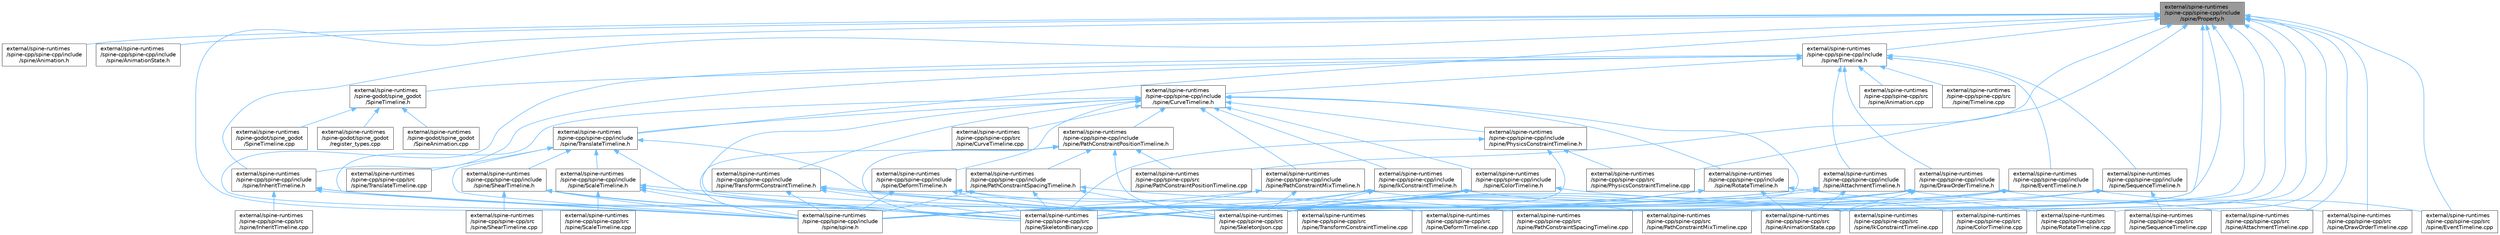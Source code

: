 digraph "external/spine-runtimes/spine-cpp/spine-cpp/include/spine/Property.h"
{
 // LATEX_PDF_SIZE
  bgcolor="transparent";
  edge [fontname=Helvetica,fontsize=10,labelfontname=Helvetica,labelfontsize=10];
  node [fontname=Helvetica,fontsize=10,shape=box,height=0.2,width=0.4];
  Node1 [id="Node000001",label="external/spine-runtimes\l/spine-cpp/spine-cpp/include\l/spine/Property.h",height=0.2,width=0.4,color="gray40", fillcolor="grey60", style="filled", fontcolor="black",tooltip=" "];
  Node1 -> Node2 [id="edge118_Node000001_Node000002",dir="back",color="steelblue1",style="solid",tooltip=" "];
  Node2 [id="Node000002",label="external/spine-runtimes\l/spine-cpp/spine-cpp/include\l/spine/Animation.h",height=0.2,width=0.4,color="grey40", fillcolor="white", style="filled",URL="$p_2spine-cpp_2include_2spine_2_animation_8h.html",tooltip=" "];
  Node1 -> Node3 [id="edge119_Node000001_Node000003",dir="back",color="steelblue1",style="solid",tooltip=" "];
  Node3 [id="Node000003",label="external/spine-runtimes\l/spine-cpp/spine-cpp/include\l/spine/AnimationState.h",height=0.2,width=0.4,color="grey40", fillcolor="white", style="filled",URL="$p_2spine-cpp_2include_2spine_2_animation_state_8h.html",tooltip=" "];
  Node1 -> Node4 [id="edge120_Node000001_Node000004",dir="back",color="steelblue1",style="solid",tooltip=" "];
  Node4 [id="Node000004",label="external/spine-runtimes\l/spine-cpp/spine-cpp/include\l/spine/InheritTimeline.h",height=0.2,width=0.4,color="grey40", fillcolor="white", style="filled",URL="$_inherit_timeline_8h.html",tooltip=" "];
  Node4 -> Node5 [id="edge121_Node000004_Node000005",dir="back",color="steelblue1",style="solid",tooltip=" "];
  Node5 [id="Node000005",label="external/spine-runtimes\l/spine-cpp/spine-cpp/include\l/spine/spine.h",height=0.2,width=0.4,color="grey40", fillcolor="white", style="filled",URL="$p_2spine-cpp_2include_2spine_2spine_8h.html",tooltip=" "];
  Node4 -> Node6 [id="edge122_Node000004_Node000006",dir="back",color="steelblue1",style="solid",tooltip=" "];
  Node6 [id="Node000006",label="external/spine-runtimes\l/spine-cpp/spine-cpp/src\l/spine/InheritTimeline.cpp",height=0.2,width=0.4,color="grey40", fillcolor="white", style="filled",URL="$_inherit_timeline_8cpp.html",tooltip=" "];
  Node4 -> Node7 [id="edge123_Node000004_Node000007",dir="back",color="steelblue1",style="solid",tooltip=" "];
  Node7 [id="Node000007",label="external/spine-runtimes\l/spine-cpp/spine-cpp/src\l/spine/SkeletonBinary.cpp",height=0.2,width=0.4,color="grey40", fillcolor="white", style="filled",URL="$_skeleton_binary_8cpp.html",tooltip=" "];
  Node4 -> Node8 [id="edge124_Node000004_Node000008",dir="back",color="steelblue1",style="solid",tooltip=" "];
  Node8 [id="Node000008",label="external/spine-runtimes\l/spine-cpp/spine-cpp/src\l/spine/SkeletonJson.cpp",height=0.2,width=0.4,color="grey40", fillcolor="white", style="filled",URL="$_skeleton_json_8cpp.html",tooltip=" "];
  Node1 -> Node9 [id="edge125_Node000001_Node000009",dir="back",color="steelblue1",style="solid",tooltip=" "];
  Node9 [id="Node000009",label="external/spine-runtimes\l/spine-cpp/spine-cpp/include\l/spine/Timeline.h",height=0.2,width=0.4,color="grey40", fillcolor="white", style="filled",URL="$_timeline_8h.html",tooltip=" "];
  Node9 -> Node10 [id="edge126_Node000009_Node000010",dir="back",color="steelblue1",style="solid",tooltip=" "];
  Node10 [id="Node000010",label="external/spine-runtimes\l/spine-cpp/spine-cpp/include\l/spine/AttachmentTimeline.h",height=0.2,width=0.4,color="grey40", fillcolor="white", style="filled",URL="$_attachment_timeline_8h.html",tooltip=" "];
  Node10 -> Node5 [id="edge127_Node000010_Node000005",dir="back",color="steelblue1",style="solid",tooltip=" "];
  Node10 -> Node11 [id="edge128_Node000010_Node000011",dir="back",color="steelblue1",style="solid",tooltip=" "];
  Node11 [id="Node000011",label="external/spine-runtimes\l/spine-cpp/spine-cpp/src\l/spine/AnimationState.cpp",height=0.2,width=0.4,color="grey40", fillcolor="white", style="filled",URL="$_animation_state_8cpp.html",tooltip=" "];
  Node10 -> Node12 [id="edge129_Node000010_Node000012",dir="back",color="steelblue1",style="solid",tooltip=" "];
  Node12 [id="Node000012",label="external/spine-runtimes\l/spine-cpp/spine-cpp/src\l/spine/AttachmentTimeline.cpp",height=0.2,width=0.4,color="grey40", fillcolor="white", style="filled",URL="$_attachment_timeline_8cpp.html",tooltip=" "];
  Node10 -> Node7 [id="edge130_Node000010_Node000007",dir="back",color="steelblue1",style="solid",tooltip=" "];
  Node10 -> Node8 [id="edge131_Node000010_Node000008",dir="back",color="steelblue1",style="solid",tooltip=" "];
  Node9 -> Node13 [id="edge132_Node000009_Node000013",dir="back",color="steelblue1",style="solid",tooltip=" "];
  Node13 [id="Node000013",label="external/spine-runtimes\l/spine-cpp/spine-cpp/include\l/spine/CurveTimeline.h",height=0.2,width=0.4,color="grey40", fillcolor="white", style="filled",URL="$_curve_timeline_8h.html",tooltip=" "];
  Node13 -> Node14 [id="edge133_Node000013_Node000014",dir="back",color="steelblue1",style="solid",tooltip=" "];
  Node14 [id="Node000014",label="external/spine-runtimes\l/spine-cpp/spine-cpp/include\l/spine/ColorTimeline.h",height=0.2,width=0.4,color="grey40", fillcolor="white", style="filled",URL="$_color_timeline_8h.html",tooltip=" "];
  Node14 -> Node5 [id="edge134_Node000014_Node000005",dir="back",color="steelblue1",style="solid",tooltip=" "];
  Node14 -> Node15 [id="edge135_Node000014_Node000015",dir="back",color="steelblue1",style="solid",tooltip=" "];
  Node15 [id="Node000015",label="external/spine-runtimes\l/spine-cpp/spine-cpp/src\l/spine/ColorTimeline.cpp",height=0.2,width=0.4,color="grey40", fillcolor="white", style="filled",URL="$_color_timeline_8cpp.html",tooltip=" "];
  Node14 -> Node7 [id="edge136_Node000014_Node000007",dir="back",color="steelblue1",style="solid",tooltip=" "];
  Node14 -> Node8 [id="edge137_Node000014_Node000008",dir="back",color="steelblue1",style="solid",tooltip=" "];
  Node13 -> Node16 [id="edge138_Node000013_Node000016",dir="back",color="steelblue1",style="solid",tooltip=" "];
  Node16 [id="Node000016",label="external/spine-runtimes\l/spine-cpp/spine-cpp/include\l/spine/DeformTimeline.h",height=0.2,width=0.4,color="grey40", fillcolor="white", style="filled",URL="$_deform_timeline_8h.html",tooltip=" "];
  Node16 -> Node5 [id="edge139_Node000016_Node000005",dir="back",color="steelblue1",style="solid",tooltip=" "];
  Node16 -> Node17 [id="edge140_Node000016_Node000017",dir="back",color="steelblue1",style="solid",tooltip=" "];
  Node17 [id="Node000017",label="external/spine-runtimes\l/spine-cpp/spine-cpp/src\l/spine/DeformTimeline.cpp",height=0.2,width=0.4,color="grey40", fillcolor="white", style="filled",URL="$_deform_timeline_8cpp.html",tooltip=" "];
  Node16 -> Node7 [id="edge141_Node000016_Node000007",dir="back",color="steelblue1",style="solid",tooltip=" "];
  Node16 -> Node8 [id="edge142_Node000016_Node000008",dir="back",color="steelblue1",style="solid",tooltip=" "];
  Node13 -> Node18 [id="edge143_Node000013_Node000018",dir="back",color="steelblue1",style="solid",tooltip=" "];
  Node18 [id="Node000018",label="external/spine-runtimes\l/spine-cpp/spine-cpp/include\l/spine/IkConstraintTimeline.h",height=0.2,width=0.4,color="grey40", fillcolor="white", style="filled",URL="$_ik_constraint_timeline_8h.html",tooltip=" "];
  Node18 -> Node5 [id="edge144_Node000018_Node000005",dir="back",color="steelblue1",style="solid",tooltip=" "];
  Node18 -> Node19 [id="edge145_Node000018_Node000019",dir="back",color="steelblue1",style="solid",tooltip=" "];
  Node19 [id="Node000019",label="external/spine-runtimes\l/spine-cpp/spine-cpp/src\l/spine/IkConstraintTimeline.cpp",height=0.2,width=0.4,color="grey40", fillcolor="white", style="filled",URL="$_ik_constraint_timeline_8cpp.html",tooltip=" "];
  Node18 -> Node7 [id="edge146_Node000018_Node000007",dir="back",color="steelblue1",style="solid",tooltip=" "];
  Node18 -> Node8 [id="edge147_Node000018_Node000008",dir="back",color="steelblue1",style="solid",tooltip=" "];
  Node13 -> Node20 [id="edge148_Node000013_Node000020",dir="back",color="steelblue1",style="solid",tooltip=" "];
  Node20 [id="Node000020",label="external/spine-runtimes\l/spine-cpp/spine-cpp/include\l/spine/PathConstraintMixTimeline.h",height=0.2,width=0.4,color="grey40", fillcolor="white", style="filled",URL="$_path_constraint_mix_timeline_8h.html",tooltip=" "];
  Node20 -> Node5 [id="edge149_Node000020_Node000005",dir="back",color="steelblue1",style="solid",tooltip=" "];
  Node20 -> Node21 [id="edge150_Node000020_Node000021",dir="back",color="steelblue1",style="solid",tooltip=" "];
  Node21 [id="Node000021",label="external/spine-runtimes\l/spine-cpp/spine-cpp/src\l/spine/PathConstraintMixTimeline.cpp",height=0.2,width=0.4,color="grey40", fillcolor="white", style="filled",URL="$_path_constraint_mix_timeline_8cpp.html",tooltip=" "];
  Node20 -> Node7 [id="edge151_Node000020_Node000007",dir="back",color="steelblue1",style="solid",tooltip=" "];
  Node20 -> Node8 [id="edge152_Node000020_Node000008",dir="back",color="steelblue1",style="solid",tooltip=" "];
  Node13 -> Node22 [id="edge153_Node000013_Node000022",dir="back",color="steelblue1",style="solid",tooltip=" "];
  Node22 [id="Node000022",label="external/spine-runtimes\l/spine-cpp/spine-cpp/include\l/spine/PathConstraintPositionTimeline.h",height=0.2,width=0.4,color="grey40", fillcolor="white", style="filled",URL="$_path_constraint_position_timeline_8h.html",tooltip=" "];
  Node22 -> Node23 [id="edge154_Node000022_Node000023",dir="back",color="steelblue1",style="solid",tooltip=" "];
  Node23 [id="Node000023",label="external/spine-runtimes\l/spine-cpp/spine-cpp/include\l/spine/PathConstraintSpacingTimeline.h",height=0.2,width=0.4,color="grey40", fillcolor="white", style="filled",URL="$_path_constraint_spacing_timeline_8h.html",tooltip=" "];
  Node23 -> Node5 [id="edge155_Node000023_Node000005",dir="back",color="steelblue1",style="solid",tooltip=" "];
  Node23 -> Node24 [id="edge156_Node000023_Node000024",dir="back",color="steelblue1",style="solid",tooltip=" "];
  Node24 [id="Node000024",label="external/spine-runtimes\l/spine-cpp/spine-cpp/src\l/spine/PathConstraintSpacingTimeline.cpp",height=0.2,width=0.4,color="grey40", fillcolor="white", style="filled",URL="$_path_constraint_spacing_timeline_8cpp.html",tooltip=" "];
  Node23 -> Node7 [id="edge157_Node000023_Node000007",dir="back",color="steelblue1",style="solid",tooltip=" "];
  Node23 -> Node8 [id="edge158_Node000023_Node000008",dir="back",color="steelblue1",style="solid",tooltip=" "];
  Node22 -> Node5 [id="edge159_Node000022_Node000005",dir="back",color="steelblue1",style="solid",tooltip=" "];
  Node22 -> Node25 [id="edge160_Node000022_Node000025",dir="back",color="steelblue1",style="solid",tooltip=" "];
  Node25 [id="Node000025",label="external/spine-runtimes\l/spine-cpp/spine-cpp/src\l/spine/PathConstraintPositionTimeline.cpp",height=0.2,width=0.4,color="grey40", fillcolor="white", style="filled",URL="$_path_constraint_position_timeline_8cpp.html",tooltip=" "];
  Node22 -> Node7 [id="edge161_Node000022_Node000007",dir="back",color="steelblue1",style="solid",tooltip=" "];
  Node22 -> Node8 [id="edge162_Node000022_Node000008",dir="back",color="steelblue1",style="solid",tooltip=" "];
  Node13 -> Node26 [id="edge163_Node000013_Node000026",dir="back",color="steelblue1",style="solid",tooltip=" "];
  Node26 [id="Node000026",label="external/spine-runtimes\l/spine-cpp/spine-cpp/include\l/spine/PhysicsConstraintTimeline.h",height=0.2,width=0.4,color="grey40", fillcolor="white", style="filled",URL="$_physics_constraint_timeline_8h.html",tooltip=" "];
  Node26 -> Node27 [id="edge164_Node000026_Node000027",dir="back",color="steelblue1",style="solid",tooltip=" "];
  Node27 [id="Node000027",label="external/spine-runtimes\l/spine-cpp/spine-cpp/src\l/spine/PhysicsConstraintTimeline.cpp",height=0.2,width=0.4,color="grey40", fillcolor="white", style="filled",URL="$_physics_constraint_timeline_8cpp.html",tooltip=" "];
  Node26 -> Node7 [id="edge165_Node000026_Node000007",dir="back",color="steelblue1",style="solid",tooltip=" "];
  Node26 -> Node8 [id="edge166_Node000026_Node000008",dir="back",color="steelblue1",style="solid",tooltip=" "];
  Node13 -> Node28 [id="edge167_Node000013_Node000028",dir="back",color="steelblue1",style="solid",tooltip=" "];
  Node28 [id="Node000028",label="external/spine-runtimes\l/spine-cpp/spine-cpp/include\l/spine/RotateTimeline.h",height=0.2,width=0.4,color="grey40", fillcolor="white", style="filled",URL="$_rotate_timeline_8h.html",tooltip=" "];
  Node28 -> Node5 [id="edge168_Node000028_Node000005",dir="back",color="steelblue1",style="solid",tooltip=" "];
  Node28 -> Node11 [id="edge169_Node000028_Node000011",dir="back",color="steelblue1",style="solid",tooltip=" "];
  Node28 -> Node29 [id="edge170_Node000028_Node000029",dir="back",color="steelblue1",style="solid",tooltip=" "];
  Node29 [id="Node000029",label="external/spine-runtimes\l/spine-cpp/spine-cpp/src\l/spine/RotateTimeline.cpp",height=0.2,width=0.4,color="grey40", fillcolor="white", style="filled",URL="$_rotate_timeline_8cpp.html",tooltip=" "];
  Node28 -> Node7 [id="edge171_Node000028_Node000007",dir="back",color="steelblue1",style="solid",tooltip=" "];
  Node28 -> Node8 [id="edge172_Node000028_Node000008",dir="back",color="steelblue1",style="solid",tooltip=" "];
  Node13 -> Node30 [id="edge173_Node000013_Node000030",dir="back",color="steelblue1",style="solid",tooltip=" "];
  Node30 [id="Node000030",label="external/spine-runtimes\l/spine-cpp/spine-cpp/include\l/spine/TransformConstraintTimeline.h",height=0.2,width=0.4,color="grey40", fillcolor="white", style="filled",URL="$_transform_constraint_timeline_8h.html",tooltip=" "];
  Node30 -> Node5 [id="edge174_Node000030_Node000005",dir="back",color="steelblue1",style="solid",tooltip=" "];
  Node30 -> Node7 [id="edge175_Node000030_Node000007",dir="back",color="steelblue1",style="solid",tooltip=" "];
  Node30 -> Node8 [id="edge176_Node000030_Node000008",dir="back",color="steelblue1",style="solid",tooltip=" "];
  Node30 -> Node31 [id="edge177_Node000030_Node000031",dir="back",color="steelblue1",style="solid",tooltip=" "];
  Node31 [id="Node000031",label="external/spine-runtimes\l/spine-cpp/spine-cpp/src\l/spine/TransformConstraintTimeline.cpp",height=0.2,width=0.4,color="grey40", fillcolor="white", style="filled",URL="$_transform_constraint_timeline_8cpp.html",tooltip=" "];
  Node13 -> Node32 [id="edge178_Node000013_Node000032",dir="back",color="steelblue1",style="solid",tooltip=" "];
  Node32 [id="Node000032",label="external/spine-runtimes\l/spine-cpp/spine-cpp/include\l/spine/TranslateTimeline.h",height=0.2,width=0.4,color="grey40", fillcolor="white", style="filled",URL="$_translate_timeline_8h.html",tooltip=" "];
  Node32 -> Node33 [id="edge179_Node000032_Node000033",dir="back",color="steelblue1",style="solid",tooltip=" "];
  Node33 [id="Node000033",label="external/spine-runtimes\l/spine-cpp/spine-cpp/include\l/spine/ScaleTimeline.h",height=0.2,width=0.4,color="grey40", fillcolor="white", style="filled",URL="$_scale_timeline_8h.html",tooltip=" "];
  Node33 -> Node5 [id="edge180_Node000033_Node000005",dir="back",color="steelblue1",style="solid",tooltip=" "];
  Node33 -> Node34 [id="edge181_Node000033_Node000034",dir="back",color="steelblue1",style="solid",tooltip=" "];
  Node34 [id="Node000034",label="external/spine-runtimes\l/spine-cpp/spine-cpp/src\l/spine/ScaleTimeline.cpp",height=0.2,width=0.4,color="grey40", fillcolor="white", style="filled",URL="$_scale_timeline_8cpp.html",tooltip=" "];
  Node33 -> Node7 [id="edge182_Node000033_Node000007",dir="back",color="steelblue1",style="solid",tooltip=" "];
  Node33 -> Node8 [id="edge183_Node000033_Node000008",dir="back",color="steelblue1",style="solid",tooltip=" "];
  Node32 -> Node35 [id="edge184_Node000032_Node000035",dir="back",color="steelblue1",style="solid",tooltip=" "];
  Node35 [id="Node000035",label="external/spine-runtimes\l/spine-cpp/spine-cpp/include\l/spine/ShearTimeline.h",height=0.2,width=0.4,color="grey40", fillcolor="white", style="filled",URL="$_shear_timeline_8h.html",tooltip=" "];
  Node35 -> Node5 [id="edge185_Node000035_Node000005",dir="back",color="steelblue1",style="solid",tooltip=" "];
  Node35 -> Node36 [id="edge186_Node000035_Node000036",dir="back",color="steelblue1",style="solid",tooltip=" "];
  Node36 [id="Node000036",label="external/spine-runtimes\l/spine-cpp/spine-cpp/src\l/spine/ShearTimeline.cpp",height=0.2,width=0.4,color="grey40", fillcolor="white", style="filled",URL="$_shear_timeline_8cpp.html",tooltip=" "];
  Node35 -> Node7 [id="edge187_Node000035_Node000007",dir="back",color="steelblue1",style="solid",tooltip=" "];
  Node35 -> Node8 [id="edge188_Node000035_Node000008",dir="back",color="steelblue1",style="solid",tooltip=" "];
  Node32 -> Node5 [id="edge189_Node000032_Node000005",dir="back",color="steelblue1",style="solid",tooltip=" "];
  Node32 -> Node7 [id="edge190_Node000032_Node000007",dir="back",color="steelblue1",style="solid",tooltip=" "];
  Node32 -> Node8 [id="edge191_Node000032_Node000008",dir="back",color="steelblue1",style="solid",tooltip=" "];
  Node32 -> Node37 [id="edge192_Node000032_Node000037",dir="back",color="steelblue1",style="solid",tooltip=" "];
  Node37 [id="Node000037",label="external/spine-runtimes\l/spine-cpp/spine-cpp/src\l/spine/TranslateTimeline.cpp",height=0.2,width=0.4,color="grey40", fillcolor="white", style="filled",URL="$_translate_timeline_8cpp.html",tooltip=" "];
  Node13 -> Node5 [id="edge193_Node000013_Node000005",dir="back",color="steelblue1",style="solid",tooltip=" "];
  Node13 -> Node38 [id="edge194_Node000013_Node000038",dir="back",color="steelblue1",style="solid",tooltip=" "];
  Node38 [id="Node000038",label="external/spine-runtimes\l/spine-cpp/spine-cpp/src\l/spine/CurveTimeline.cpp",height=0.2,width=0.4,color="grey40", fillcolor="white", style="filled",URL="$_curve_timeline_8cpp.html",tooltip=" "];
  Node13 -> Node7 [id="edge195_Node000013_Node000007",dir="back",color="steelblue1",style="solid",tooltip=" "];
  Node13 -> Node8 [id="edge196_Node000013_Node000008",dir="back",color="steelblue1",style="solid",tooltip=" "];
  Node9 -> Node39 [id="edge197_Node000009_Node000039",dir="back",color="steelblue1",style="solid",tooltip=" "];
  Node39 [id="Node000039",label="external/spine-runtimes\l/spine-cpp/spine-cpp/include\l/spine/DrawOrderTimeline.h",height=0.2,width=0.4,color="grey40", fillcolor="white", style="filled",URL="$_draw_order_timeline_8h.html",tooltip=" "];
  Node39 -> Node5 [id="edge198_Node000039_Node000005",dir="back",color="steelblue1",style="solid",tooltip=" "];
  Node39 -> Node11 [id="edge199_Node000039_Node000011",dir="back",color="steelblue1",style="solid",tooltip=" "];
  Node39 -> Node40 [id="edge200_Node000039_Node000040",dir="back",color="steelblue1",style="solid",tooltip=" "];
  Node40 [id="Node000040",label="external/spine-runtimes\l/spine-cpp/spine-cpp/src\l/spine/DrawOrderTimeline.cpp",height=0.2,width=0.4,color="grey40", fillcolor="white", style="filled",URL="$_draw_order_timeline_8cpp.html",tooltip=" "];
  Node39 -> Node7 [id="edge201_Node000039_Node000007",dir="back",color="steelblue1",style="solid",tooltip=" "];
  Node39 -> Node8 [id="edge202_Node000039_Node000008",dir="back",color="steelblue1",style="solid",tooltip=" "];
  Node9 -> Node41 [id="edge203_Node000009_Node000041",dir="back",color="steelblue1",style="solid",tooltip=" "];
  Node41 [id="Node000041",label="external/spine-runtimes\l/spine-cpp/spine-cpp/include\l/spine/EventTimeline.h",height=0.2,width=0.4,color="grey40", fillcolor="white", style="filled",URL="$_event_timeline_8h.html",tooltip=" "];
  Node41 -> Node5 [id="edge204_Node000041_Node000005",dir="back",color="steelblue1",style="solid",tooltip=" "];
  Node41 -> Node11 [id="edge205_Node000041_Node000011",dir="back",color="steelblue1",style="solid",tooltip=" "];
  Node41 -> Node42 [id="edge206_Node000041_Node000042",dir="back",color="steelblue1",style="solid",tooltip=" "];
  Node42 [id="Node000042",label="external/spine-runtimes\l/spine-cpp/spine-cpp/src\l/spine/EventTimeline.cpp",height=0.2,width=0.4,color="grey40", fillcolor="white", style="filled",URL="$_event_timeline_8cpp.html",tooltip=" "];
  Node41 -> Node7 [id="edge207_Node000041_Node000007",dir="back",color="steelblue1",style="solid",tooltip=" "];
  Node41 -> Node8 [id="edge208_Node000041_Node000008",dir="back",color="steelblue1",style="solid",tooltip=" "];
  Node9 -> Node4 [id="edge209_Node000009_Node000004",dir="back",color="steelblue1",style="solid",tooltip=" "];
  Node9 -> Node43 [id="edge210_Node000009_Node000043",dir="back",color="steelblue1",style="solid",tooltip=" "];
  Node43 [id="Node000043",label="external/spine-runtimes\l/spine-cpp/spine-cpp/include\l/spine/SequenceTimeline.h",height=0.2,width=0.4,color="grey40", fillcolor="white", style="filled",URL="$_sequence_timeline_8h.html",tooltip=" "];
  Node43 -> Node44 [id="edge211_Node000043_Node000044",dir="back",color="steelblue1",style="solid",tooltip=" "];
  Node44 [id="Node000044",label="external/spine-runtimes\l/spine-cpp/spine-cpp/src\l/spine/SequenceTimeline.cpp",height=0.2,width=0.4,color="grey40", fillcolor="white", style="filled",URL="$_sequence_timeline_8cpp.html",tooltip=" "];
  Node43 -> Node7 [id="edge212_Node000043_Node000007",dir="back",color="steelblue1",style="solid",tooltip=" "];
  Node43 -> Node8 [id="edge213_Node000043_Node000008",dir="back",color="steelblue1",style="solid",tooltip=" "];
  Node9 -> Node5 [id="edge214_Node000009_Node000005",dir="back",color="steelblue1",style="solid",tooltip=" "];
  Node9 -> Node45 [id="edge215_Node000009_Node000045",dir="back",color="steelblue1",style="solid",tooltip=" "];
  Node45 [id="Node000045",label="external/spine-runtimes\l/spine-cpp/spine-cpp/src\l/spine/Animation.cpp",height=0.2,width=0.4,color="grey40", fillcolor="white", style="filled",URL="$_animation_8cpp.html",tooltip=" "];
  Node9 -> Node46 [id="edge216_Node000009_Node000046",dir="back",color="steelblue1",style="solid",tooltip=" "];
  Node46 [id="Node000046",label="external/spine-runtimes\l/spine-cpp/spine-cpp/src\l/spine/Timeline.cpp",height=0.2,width=0.4,color="grey40", fillcolor="white", style="filled",URL="$_timeline_8cpp.html",tooltip=" "];
  Node9 -> Node47 [id="edge217_Node000009_Node000047",dir="back",color="steelblue1",style="solid",tooltip=" "];
  Node47 [id="Node000047",label="external/spine-runtimes\l/spine-godot/spine_godot\l/SpineTimeline.h",height=0.2,width=0.4,color="grey40", fillcolor="white", style="filled",URL="$_spine_timeline_8h.html",tooltip=" "];
  Node47 -> Node48 [id="edge218_Node000047_Node000048",dir="back",color="steelblue1",style="solid",tooltip=" "];
  Node48 [id="Node000048",label="external/spine-runtimes\l/spine-godot/spine_godot\l/SpineAnimation.cpp",height=0.2,width=0.4,color="grey40", fillcolor="white", style="filled",URL="$_spine_animation_8cpp.html",tooltip=" "];
  Node47 -> Node49 [id="edge219_Node000047_Node000049",dir="back",color="steelblue1",style="solid",tooltip=" "];
  Node49 [id="Node000049",label="external/spine-runtimes\l/spine-godot/spine_godot\l/SpineTimeline.cpp",height=0.2,width=0.4,color="grey40", fillcolor="white", style="filled",URL="$_spine_timeline_8cpp.html",tooltip=" "];
  Node47 -> Node50 [id="edge220_Node000047_Node000050",dir="back",color="steelblue1",style="solid",tooltip=" "];
  Node50 [id="Node000050",label="external/spine-runtimes\l/spine-godot/spine_godot\l/register_types.cpp",height=0.2,width=0.4,color="grey40", fillcolor="white", style="filled",URL="$register__types_8cpp.html",tooltip=" "];
  Node1 -> Node32 [id="edge221_Node000001_Node000032",dir="back",color="steelblue1",style="solid",tooltip=" "];
  Node1 -> Node5 [id="edge222_Node000001_Node000005",dir="back",color="steelblue1",style="solid",tooltip=" "];
  Node1 -> Node12 [id="edge223_Node000001_Node000012",dir="back",color="steelblue1",style="solid",tooltip=" "];
  Node1 -> Node15 [id="edge224_Node000001_Node000015",dir="back",color="steelblue1",style="solid",tooltip=" "];
  Node1 -> Node17 [id="edge225_Node000001_Node000017",dir="back",color="steelblue1",style="solid",tooltip=" "];
  Node1 -> Node40 [id="edge226_Node000001_Node000040",dir="back",color="steelblue1",style="solid",tooltip=" "];
  Node1 -> Node42 [id="edge227_Node000001_Node000042",dir="back",color="steelblue1",style="solid",tooltip=" "];
  Node1 -> Node19 [id="edge228_Node000001_Node000019",dir="back",color="steelblue1",style="solid",tooltip=" "];
  Node1 -> Node21 [id="edge229_Node000001_Node000021",dir="back",color="steelblue1",style="solid",tooltip=" "];
  Node1 -> Node25 [id="edge230_Node000001_Node000025",dir="back",color="steelblue1",style="solid",tooltip=" "];
  Node1 -> Node24 [id="edge231_Node000001_Node000024",dir="back",color="steelblue1",style="solid",tooltip=" "];
  Node1 -> Node27 [id="edge232_Node000001_Node000027",dir="back",color="steelblue1",style="solid",tooltip=" "];
  Node1 -> Node29 [id="edge233_Node000001_Node000029",dir="back",color="steelblue1",style="solid",tooltip=" "];
  Node1 -> Node31 [id="edge234_Node000001_Node000031",dir="back",color="steelblue1",style="solid",tooltip=" "];
}
